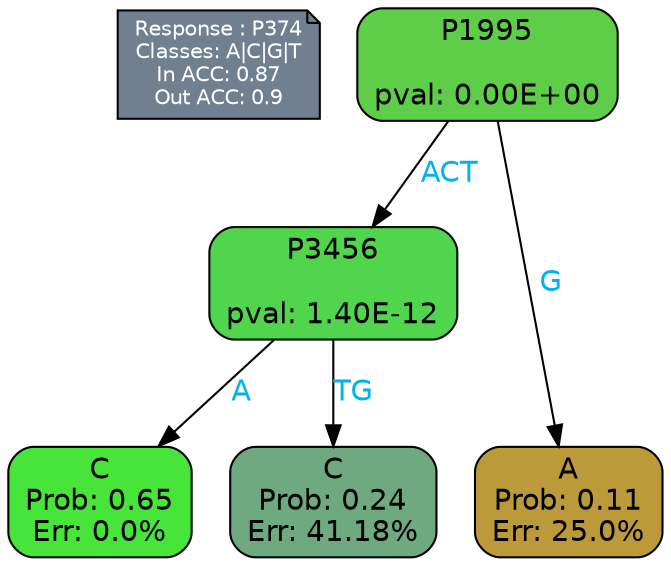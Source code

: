 digraph Tree {
node [shape=box, style="filled, rounded", color="black", fontname=helvetica] ;
graph [ranksep=equally, splines=polylines, bgcolor=transparent, dpi=600] ;
edge [fontname=helvetica] ;
LEGEND [label="Response : P374
Classes: A|C|G|T
In ACC: 0.87
Out ACC: 0.9
",shape=note,align=left,style=filled,fillcolor="slategray",fontcolor="white",fontsize=10];1 [label="P1995

pval: 0.00E+00", fillcolor="#5ece49"] ;
2 [label="P3456

pval: 1.40E-12", fillcolor="#51d54c"] ;
3 [label="C
Prob: 0.65
Err: 0.0%", fillcolor="#47e539"] ;
4 [label="C
Prob: 0.24
Err: 41.18%", fillcolor="#6fa97f"] ;
5 [label="A
Prob: 0.11
Err: 25.0%", fillcolor="#bd9a39"] ;
1 -> 2 [label="ACT",fontcolor=deepskyblue2] ;
1 -> 5 [label="G",fontcolor=deepskyblue2] ;
2 -> 3 [label="A",fontcolor=deepskyblue2] ;
2 -> 4 [label="TG",fontcolor=deepskyblue2] ;
{rank = same; 3;4;5;}{rank = same; LEGEND;1;}}
